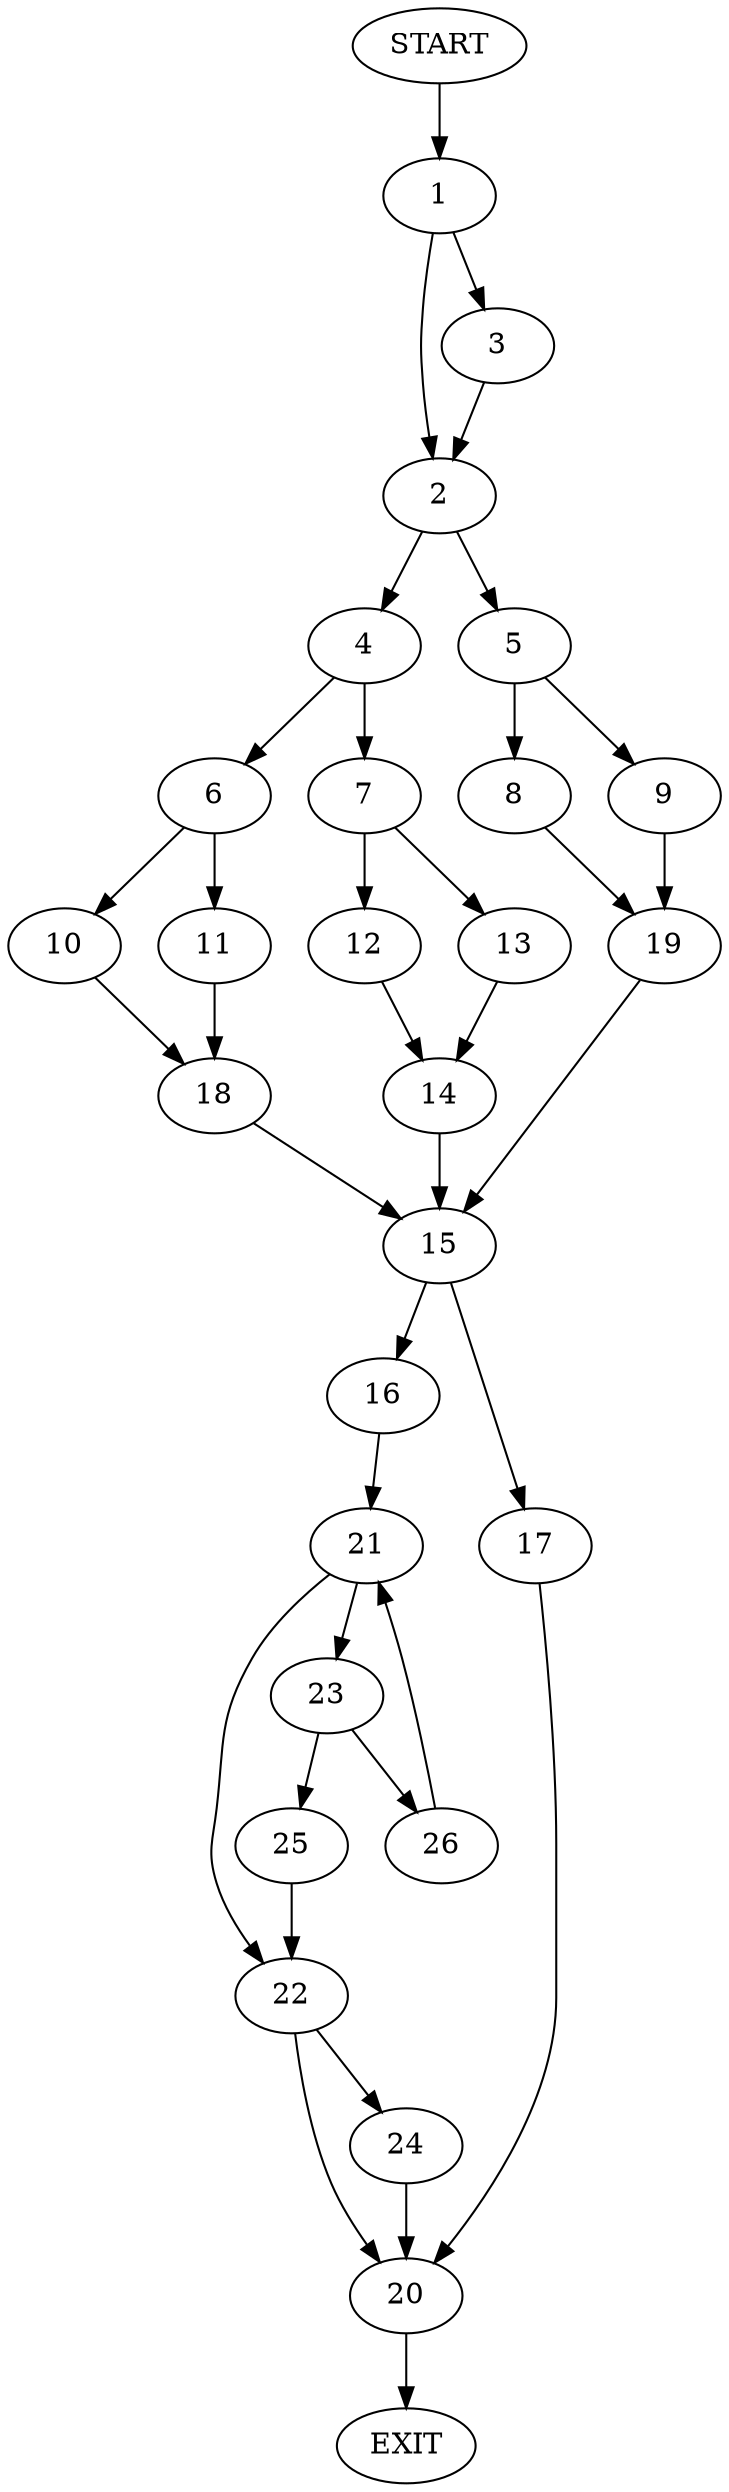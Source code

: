 digraph {
0 [label="START"]
27 [label="EXIT"]
0 -> 1
1 -> 2
1 -> 3
2 -> 4
2 -> 5
3 -> 2
4 -> 6
4 -> 7
5 -> 8
5 -> 9
6 -> 10
6 -> 11
7 -> 12
7 -> 13
13 -> 14
12 -> 14
14 -> 15
15 -> 16
15 -> 17
11 -> 18
10 -> 18
18 -> 15
8 -> 19
9 -> 19
19 -> 15
17 -> 20
16 -> 21
20 -> 27
21 -> 22
21 -> 23
22 -> 20
22 -> 24
23 -> 25
23 -> 26
25 -> 22
26 -> 21
24 -> 20
}
